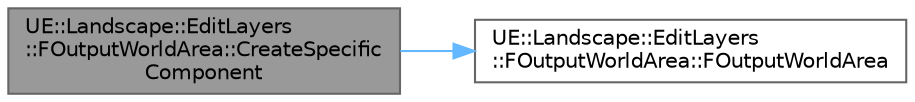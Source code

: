 digraph "UE::Landscape::EditLayers::FOutputWorldArea::CreateSpecificComponent"
{
 // INTERACTIVE_SVG=YES
 // LATEX_PDF_SIZE
  bgcolor="transparent";
  edge [fontname=Helvetica,fontsize=10,labelfontname=Helvetica,labelfontsize=10];
  node [fontname=Helvetica,fontsize=10,shape=box,height=0.2,width=0.4];
  rankdir="LR";
  Node1 [id="Node000001",label="UE::Landscape::EditLayers\l::FOutputWorldArea::CreateSpecific\lComponent",height=0.2,width=0.4,color="gray40", fillcolor="grey60", style="filled", fontcolor="black",tooltip=" "];
  Node1 -> Node2 [id="edge1_Node000001_Node000002",color="steelblue1",style="solid",tooltip=" "];
  Node2 [id="Node000002",label="UE::Landscape::EditLayers\l::FOutputWorldArea::FOutputWorldArea",height=0.2,width=0.4,color="grey40", fillcolor="white", style="filled",URL="$d6/dec/classUE_1_1Landscape_1_1EditLayers_1_1FOutputWorldArea.html#ab80d60fe8342366bcff965db94416c30",tooltip=" "];
}
